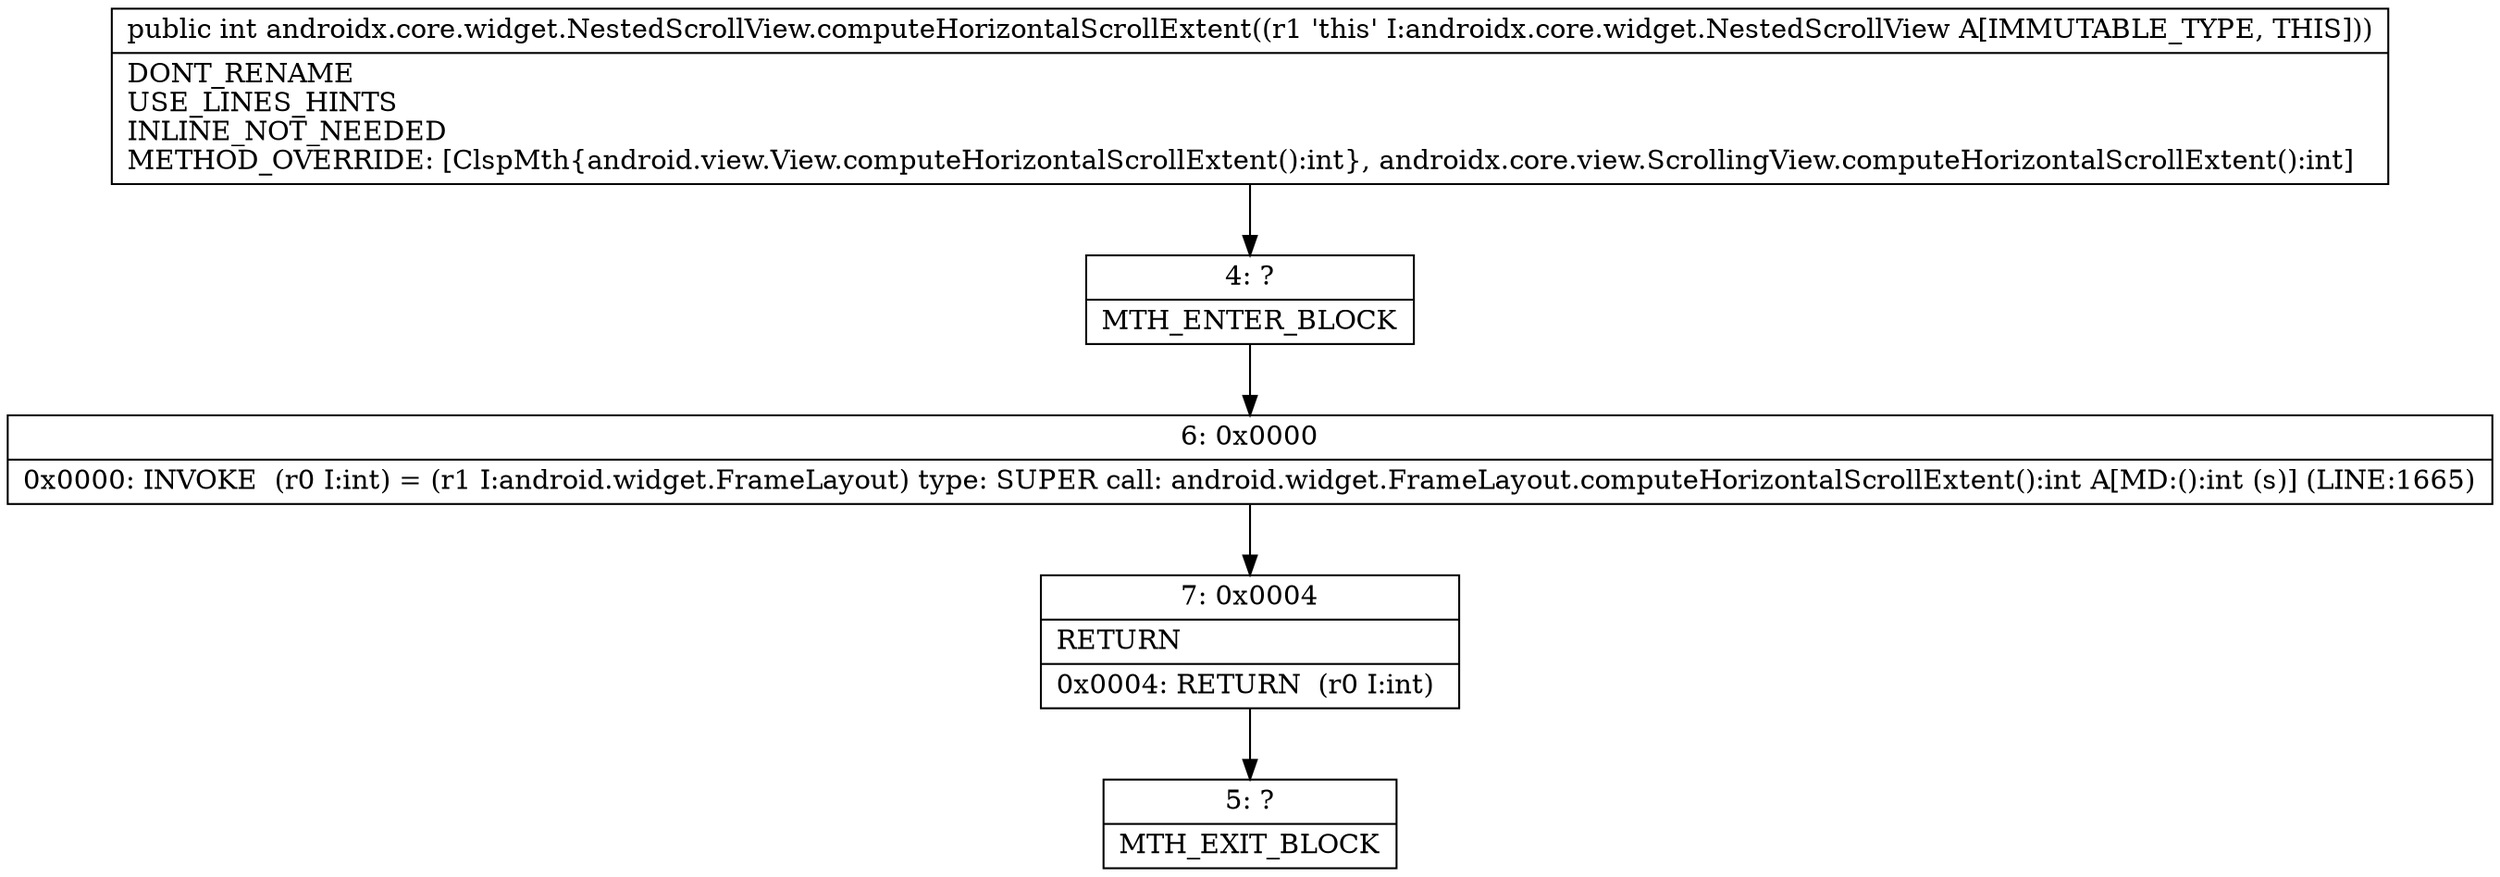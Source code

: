 digraph "CFG forandroidx.core.widget.NestedScrollView.computeHorizontalScrollExtent()I" {
Node_4 [shape=record,label="{4\:\ ?|MTH_ENTER_BLOCK\l}"];
Node_6 [shape=record,label="{6\:\ 0x0000|0x0000: INVOKE  (r0 I:int) = (r1 I:android.widget.FrameLayout) type: SUPER call: android.widget.FrameLayout.computeHorizontalScrollExtent():int A[MD:():int (s)] (LINE:1665)\l}"];
Node_7 [shape=record,label="{7\:\ 0x0004|RETURN\l|0x0004: RETURN  (r0 I:int) \l}"];
Node_5 [shape=record,label="{5\:\ ?|MTH_EXIT_BLOCK\l}"];
MethodNode[shape=record,label="{public int androidx.core.widget.NestedScrollView.computeHorizontalScrollExtent((r1 'this' I:androidx.core.widget.NestedScrollView A[IMMUTABLE_TYPE, THIS]))  | DONT_RENAME\lUSE_LINES_HINTS\lINLINE_NOT_NEEDED\lMETHOD_OVERRIDE: [ClspMth\{android.view.View.computeHorizontalScrollExtent():int\}, androidx.core.view.ScrollingView.computeHorizontalScrollExtent():int]\l}"];
MethodNode -> Node_4;Node_4 -> Node_6;
Node_6 -> Node_7;
Node_7 -> Node_5;
}

